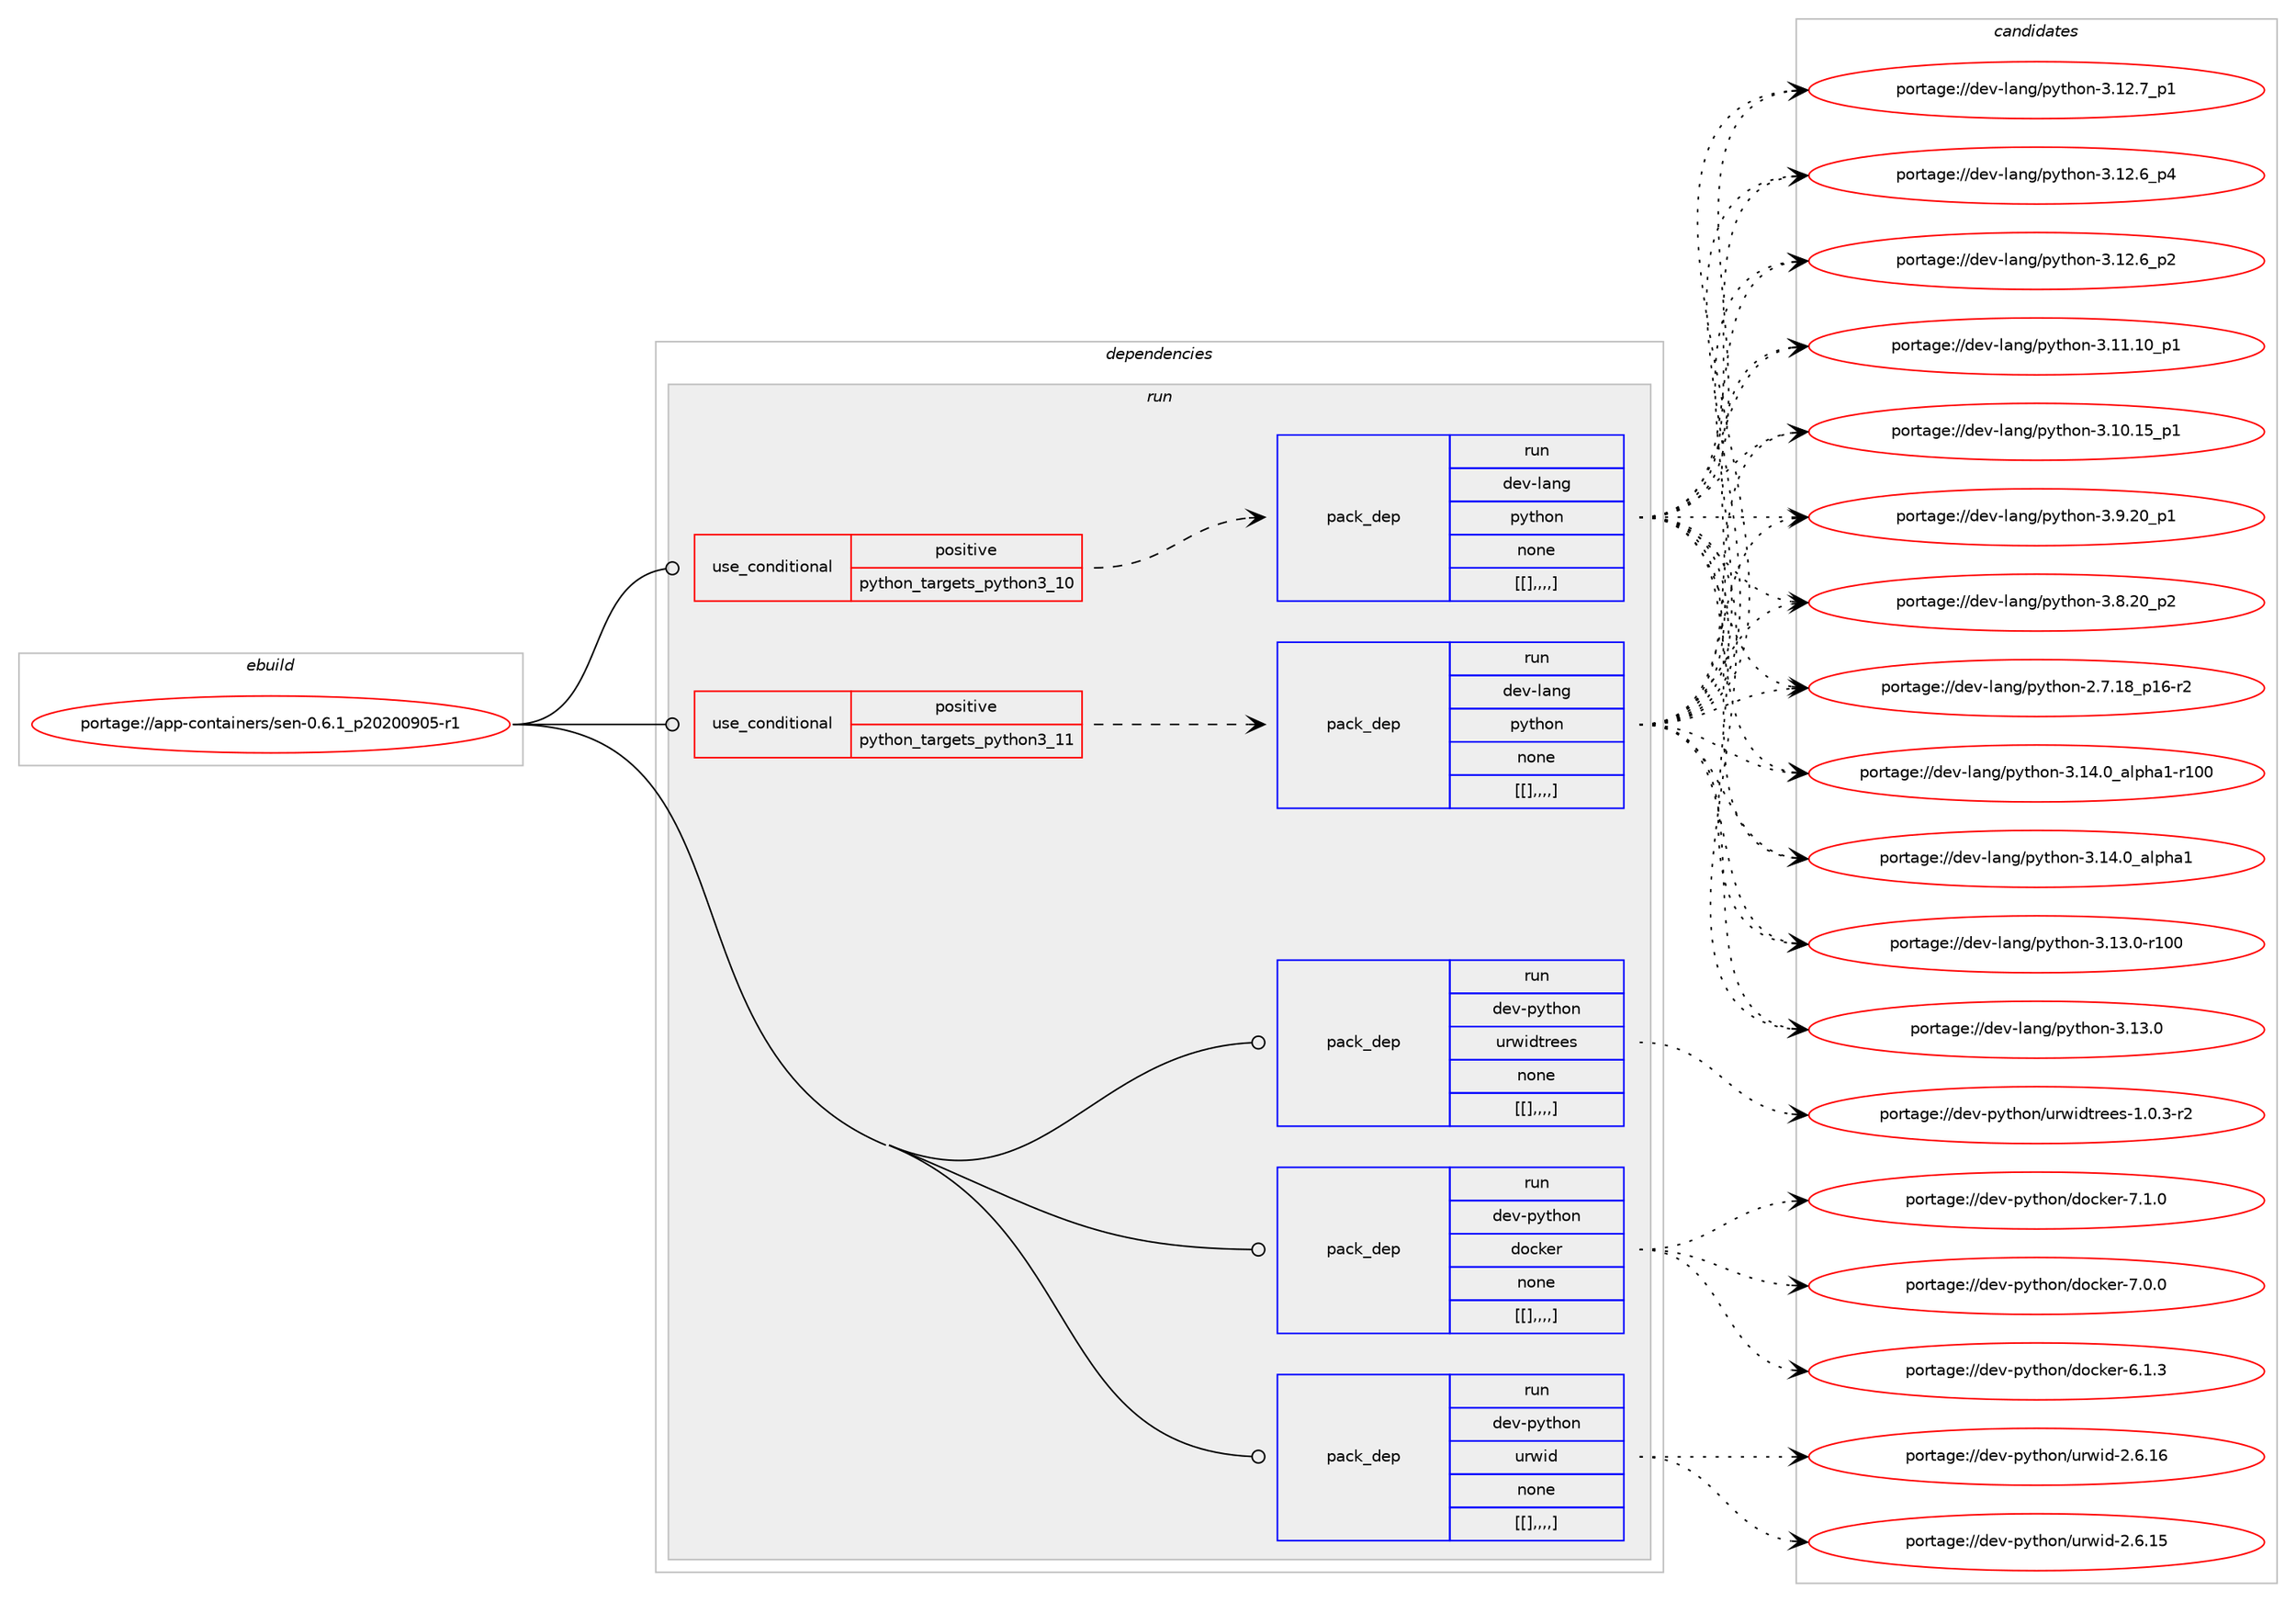 digraph prolog {

# *************
# Graph options
# *************

newrank=true;
concentrate=true;
compound=true;
graph [rankdir=LR,fontname=Helvetica,fontsize=10,ranksep=1.5];#, ranksep=2.5, nodesep=0.2];
edge  [arrowhead=vee];
node  [fontname=Helvetica,fontsize=10];

# **********
# The ebuild
# **********

subgraph cluster_leftcol {
color=gray;
label=<<i>ebuild</i>>;
id [label="portage://app-containers/sen-0.6.1_p20200905-r1", color=red, width=4, href="../app-containers/sen-0.6.1_p20200905-r1.svg"];
}

# ****************
# The dependencies
# ****************

subgraph cluster_midcol {
color=gray;
label=<<i>dependencies</i>>;
subgraph cluster_compile {
fillcolor="#eeeeee";
style=filled;
label=<<i>compile</i>>;
}
subgraph cluster_compileandrun {
fillcolor="#eeeeee";
style=filled;
label=<<i>compile and run</i>>;
}
subgraph cluster_run {
fillcolor="#eeeeee";
style=filled;
label=<<i>run</i>>;
subgraph cond3367 {
dependency11960 [label=<<TABLE BORDER="0" CELLBORDER="1" CELLSPACING="0" CELLPADDING="4"><TR><TD ROWSPAN="3" CELLPADDING="10">use_conditional</TD></TR><TR><TD>positive</TD></TR><TR><TD>python_targets_python3_10</TD></TR></TABLE>>, shape=none, color=red];
subgraph pack8559 {
dependency11980 [label=<<TABLE BORDER="0" CELLBORDER="1" CELLSPACING="0" CELLPADDING="4" WIDTH="220"><TR><TD ROWSPAN="6" CELLPADDING="30">pack_dep</TD></TR><TR><TD WIDTH="110">run</TD></TR><TR><TD>dev-lang</TD></TR><TR><TD>python</TD></TR><TR><TD>none</TD></TR><TR><TD>[[],,,,]</TD></TR></TABLE>>, shape=none, color=blue];
}
dependency11960:e -> dependency11980:w [weight=20,style="dashed",arrowhead="vee"];
}
id:e -> dependency11960:w [weight=20,style="solid",arrowhead="odot"];
subgraph cond3385 {
dependency12001 [label=<<TABLE BORDER="0" CELLBORDER="1" CELLSPACING="0" CELLPADDING="4"><TR><TD ROWSPAN="3" CELLPADDING="10">use_conditional</TD></TR><TR><TD>positive</TD></TR><TR><TD>python_targets_python3_11</TD></TR></TABLE>>, shape=none, color=red];
subgraph pack8573 {
dependency12068 [label=<<TABLE BORDER="0" CELLBORDER="1" CELLSPACING="0" CELLPADDING="4" WIDTH="220"><TR><TD ROWSPAN="6" CELLPADDING="30">pack_dep</TD></TR><TR><TD WIDTH="110">run</TD></TR><TR><TD>dev-lang</TD></TR><TR><TD>python</TD></TR><TR><TD>none</TD></TR><TR><TD>[[],,,,]</TD></TR></TABLE>>, shape=none, color=blue];
}
dependency12001:e -> dependency12068:w [weight=20,style="dashed",arrowhead="vee"];
}
id:e -> dependency12001:w [weight=20,style="solid",arrowhead="odot"];
subgraph pack8613 {
dependency12136 [label=<<TABLE BORDER="0" CELLBORDER="1" CELLSPACING="0" CELLPADDING="4" WIDTH="220"><TR><TD ROWSPAN="6" CELLPADDING="30">pack_dep</TD></TR><TR><TD WIDTH="110">run</TD></TR><TR><TD>dev-python</TD></TR><TR><TD>docker</TD></TR><TR><TD>none</TD></TR><TR><TD>[[],,,,]</TD></TR></TABLE>>, shape=none, color=blue];
}
id:e -> dependency12136:w [weight=20,style="solid",arrowhead="odot"];
subgraph pack8670 {
dependency12140 [label=<<TABLE BORDER="0" CELLBORDER="1" CELLSPACING="0" CELLPADDING="4" WIDTH="220"><TR><TD ROWSPAN="6" CELLPADDING="30">pack_dep</TD></TR><TR><TD WIDTH="110">run</TD></TR><TR><TD>dev-python</TD></TR><TR><TD>urwid</TD></TR><TR><TD>none</TD></TR><TR><TD>[[],,,,]</TD></TR></TABLE>>, shape=none, color=blue];
}
id:e -> dependency12140:w [weight=20,style="solid",arrowhead="odot"];
subgraph pack8675 {
dependency12145 [label=<<TABLE BORDER="0" CELLBORDER="1" CELLSPACING="0" CELLPADDING="4" WIDTH="220"><TR><TD ROWSPAN="6" CELLPADDING="30">pack_dep</TD></TR><TR><TD WIDTH="110">run</TD></TR><TR><TD>dev-python</TD></TR><TR><TD>urwidtrees</TD></TR><TR><TD>none</TD></TR><TR><TD>[[],,,,]</TD></TR></TABLE>>, shape=none, color=blue];
}
id:e -> dependency12145:w [weight=20,style="solid",arrowhead="odot"];
}
}

# **************
# The candidates
# **************

subgraph cluster_choices {
rank=same;
color=gray;
label=<<i>candidates</i>>;

subgraph choice7995 {
color=black;
nodesep=1;
choice100101118451089711010347112121116104111110455146495246489597108112104974945114494848 [label="portage://dev-lang/python-3.14.0_alpha1-r100", color=red, width=4,href="../dev-lang/python-3.14.0_alpha1-r100.svg"];
choice1001011184510897110103471121211161041111104551464952464895971081121049749 [label="portage://dev-lang/python-3.14.0_alpha1", color=red, width=4,href="../dev-lang/python-3.14.0_alpha1.svg"];
choice1001011184510897110103471121211161041111104551464951464845114494848 [label="portage://dev-lang/python-3.13.0-r100", color=red, width=4,href="../dev-lang/python-3.13.0-r100.svg"];
choice10010111845108971101034711212111610411111045514649514648 [label="portage://dev-lang/python-3.13.0", color=red, width=4,href="../dev-lang/python-3.13.0.svg"];
choice100101118451089711010347112121116104111110455146495046559511249 [label="portage://dev-lang/python-3.12.7_p1", color=red, width=4,href="../dev-lang/python-3.12.7_p1.svg"];
choice100101118451089711010347112121116104111110455146495046549511252 [label="portage://dev-lang/python-3.12.6_p4", color=red, width=4,href="../dev-lang/python-3.12.6_p4.svg"];
choice100101118451089711010347112121116104111110455146495046549511250 [label="portage://dev-lang/python-3.12.6_p2", color=red, width=4,href="../dev-lang/python-3.12.6_p2.svg"];
choice10010111845108971101034711212111610411111045514649494649489511249 [label="portage://dev-lang/python-3.11.10_p1", color=red, width=4,href="../dev-lang/python-3.11.10_p1.svg"];
choice10010111845108971101034711212111610411111045514649484649539511249 [label="portage://dev-lang/python-3.10.15_p1", color=red, width=4,href="../dev-lang/python-3.10.15_p1.svg"];
choice100101118451089711010347112121116104111110455146574650489511249 [label="portage://dev-lang/python-3.9.20_p1", color=red, width=4,href="../dev-lang/python-3.9.20_p1.svg"];
choice100101118451089711010347112121116104111110455146564650489511250 [label="portage://dev-lang/python-3.8.20_p2", color=red, width=4,href="../dev-lang/python-3.8.20_p2.svg"];
choice100101118451089711010347112121116104111110455046554649569511249544511450 [label="portage://dev-lang/python-2.7.18_p16-r2", color=red, width=4,href="../dev-lang/python-2.7.18_p16-r2.svg"];
dependency11980:e -> choice100101118451089711010347112121116104111110455146495246489597108112104974945114494848:w [style=dotted,weight="100"];
dependency11980:e -> choice1001011184510897110103471121211161041111104551464952464895971081121049749:w [style=dotted,weight="100"];
dependency11980:e -> choice1001011184510897110103471121211161041111104551464951464845114494848:w [style=dotted,weight="100"];
dependency11980:e -> choice10010111845108971101034711212111610411111045514649514648:w [style=dotted,weight="100"];
dependency11980:e -> choice100101118451089711010347112121116104111110455146495046559511249:w [style=dotted,weight="100"];
dependency11980:e -> choice100101118451089711010347112121116104111110455146495046549511252:w [style=dotted,weight="100"];
dependency11980:e -> choice100101118451089711010347112121116104111110455146495046549511250:w [style=dotted,weight="100"];
dependency11980:e -> choice10010111845108971101034711212111610411111045514649494649489511249:w [style=dotted,weight="100"];
dependency11980:e -> choice10010111845108971101034711212111610411111045514649484649539511249:w [style=dotted,weight="100"];
dependency11980:e -> choice100101118451089711010347112121116104111110455146574650489511249:w [style=dotted,weight="100"];
dependency11980:e -> choice100101118451089711010347112121116104111110455146564650489511250:w [style=dotted,weight="100"];
dependency11980:e -> choice100101118451089711010347112121116104111110455046554649569511249544511450:w [style=dotted,weight="100"];
}
subgraph choice8029 {
color=black;
nodesep=1;
choice100101118451089711010347112121116104111110455146495246489597108112104974945114494848 [label="portage://dev-lang/python-3.14.0_alpha1-r100", color=red, width=4,href="../dev-lang/python-3.14.0_alpha1-r100.svg"];
choice1001011184510897110103471121211161041111104551464952464895971081121049749 [label="portage://dev-lang/python-3.14.0_alpha1", color=red, width=4,href="../dev-lang/python-3.14.0_alpha1.svg"];
choice1001011184510897110103471121211161041111104551464951464845114494848 [label="portage://dev-lang/python-3.13.0-r100", color=red, width=4,href="../dev-lang/python-3.13.0-r100.svg"];
choice10010111845108971101034711212111610411111045514649514648 [label="portage://dev-lang/python-3.13.0", color=red, width=4,href="../dev-lang/python-3.13.0.svg"];
choice100101118451089711010347112121116104111110455146495046559511249 [label="portage://dev-lang/python-3.12.7_p1", color=red, width=4,href="../dev-lang/python-3.12.7_p1.svg"];
choice100101118451089711010347112121116104111110455146495046549511252 [label="portage://dev-lang/python-3.12.6_p4", color=red, width=4,href="../dev-lang/python-3.12.6_p4.svg"];
choice100101118451089711010347112121116104111110455146495046549511250 [label="portage://dev-lang/python-3.12.6_p2", color=red, width=4,href="../dev-lang/python-3.12.6_p2.svg"];
choice10010111845108971101034711212111610411111045514649494649489511249 [label="portage://dev-lang/python-3.11.10_p1", color=red, width=4,href="../dev-lang/python-3.11.10_p1.svg"];
choice10010111845108971101034711212111610411111045514649484649539511249 [label="portage://dev-lang/python-3.10.15_p1", color=red, width=4,href="../dev-lang/python-3.10.15_p1.svg"];
choice100101118451089711010347112121116104111110455146574650489511249 [label="portage://dev-lang/python-3.9.20_p1", color=red, width=4,href="../dev-lang/python-3.9.20_p1.svg"];
choice100101118451089711010347112121116104111110455146564650489511250 [label="portage://dev-lang/python-3.8.20_p2", color=red, width=4,href="../dev-lang/python-3.8.20_p2.svg"];
choice100101118451089711010347112121116104111110455046554649569511249544511450 [label="portage://dev-lang/python-2.7.18_p16-r2", color=red, width=4,href="../dev-lang/python-2.7.18_p16-r2.svg"];
dependency12068:e -> choice100101118451089711010347112121116104111110455146495246489597108112104974945114494848:w [style=dotted,weight="100"];
dependency12068:e -> choice1001011184510897110103471121211161041111104551464952464895971081121049749:w [style=dotted,weight="100"];
dependency12068:e -> choice1001011184510897110103471121211161041111104551464951464845114494848:w [style=dotted,weight="100"];
dependency12068:e -> choice10010111845108971101034711212111610411111045514649514648:w [style=dotted,weight="100"];
dependency12068:e -> choice100101118451089711010347112121116104111110455146495046559511249:w [style=dotted,weight="100"];
dependency12068:e -> choice100101118451089711010347112121116104111110455146495046549511252:w [style=dotted,weight="100"];
dependency12068:e -> choice100101118451089711010347112121116104111110455146495046549511250:w [style=dotted,weight="100"];
dependency12068:e -> choice10010111845108971101034711212111610411111045514649494649489511249:w [style=dotted,weight="100"];
dependency12068:e -> choice10010111845108971101034711212111610411111045514649484649539511249:w [style=dotted,weight="100"];
dependency12068:e -> choice100101118451089711010347112121116104111110455146574650489511249:w [style=dotted,weight="100"];
dependency12068:e -> choice100101118451089711010347112121116104111110455146564650489511250:w [style=dotted,weight="100"];
dependency12068:e -> choice100101118451089711010347112121116104111110455046554649569511249544511450:w [style=dotted,weight="100"];
}
subgraph choice8059 {
color=black;
nodesep=1;
choice100101118451121211161041111104710011199107101114455546494648 [label="portage://dev-python/docker-7.1.0", color=red, width=4,href="../dev-python/docker-7.1.0.svg"];
choice100101118451121211161041111104710011199107101114455546484648 [label="portage://dev-python/docker-7.0.0", color=red, width=4,href="../dev-python/docker-7.0.0.svg"];
choice100101118451121211161041111104710011199107101114455446494651 [label="portage://dev-python/docker-6.1.3", color=red, width=4,href="../dev-python/docker-6.1.3.svg"];
dependency12136:e -> choice100101118451121211161041111104710011199107101114455546494648:w [style=dotted,weight="100"];
dependency12136:e -> choice100101118451121211161041111104710011199107101114455546484648:w [style=dotted,weight="100"];
dependency12136:e -> choice100101118451121211161041111104710011199107101114455446494651:w [style=dotted,weight="100"];
}
subgraph choice8074 {
color=black;
nodesep=1;
choice100101118451121211161041111104711711411910510045504654464954 [label="portage://dev-python/urwid-2.6.16", color=red, width=4,href="../dev-python/urwid-2.6.16.svg"];
choice100101118451121211161041111104711711411910510045504654464953 [label="portage://dev-python/urwid-2.6.15", color=red, width=4,href="../dev-python/urwid-2.6.15.svg"];
dependency12140:e -> choice100101118451121211161041111104711711411910510045504654464954:w [style=dotted,weight="100"];
dependency12140:e -> choice100101118451121211161041111104711711411910510045504654464953:w [style=dotted,weight="100"];
}
subgraph choice8081 {
color=black;
nodesep=1;
choice10010111845112121116104111110471171141191051001161141011011154549464846514511450 [label="portage://dev-python/urwidtrees-1.0.3-r2", color=red, width=4,href="../dev-python/urwidtrees-1.0.3-r2.svg"];
dependency12145:e -> choice10010111845112121116104111110471171141191051001161141011011154549464846514511450:w [style=dotted,weight="100"];
}
}

}
